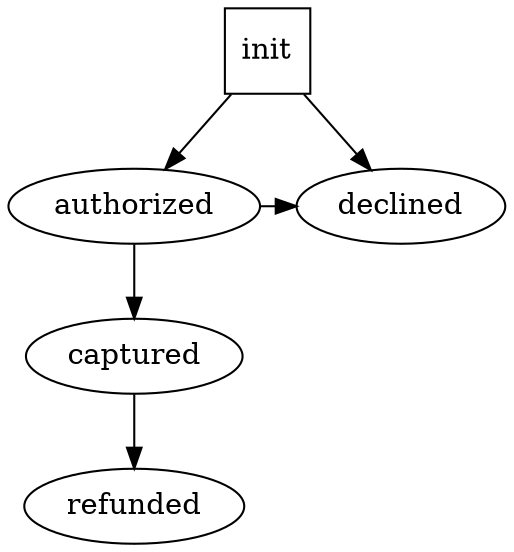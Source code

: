 digraph CreditCard {  
  init [shape = square];
  init -> {authorized declined};

  authorized -> {captured declined};
  captured -> {refunded};

  {rank=same; authorized declined }
}
